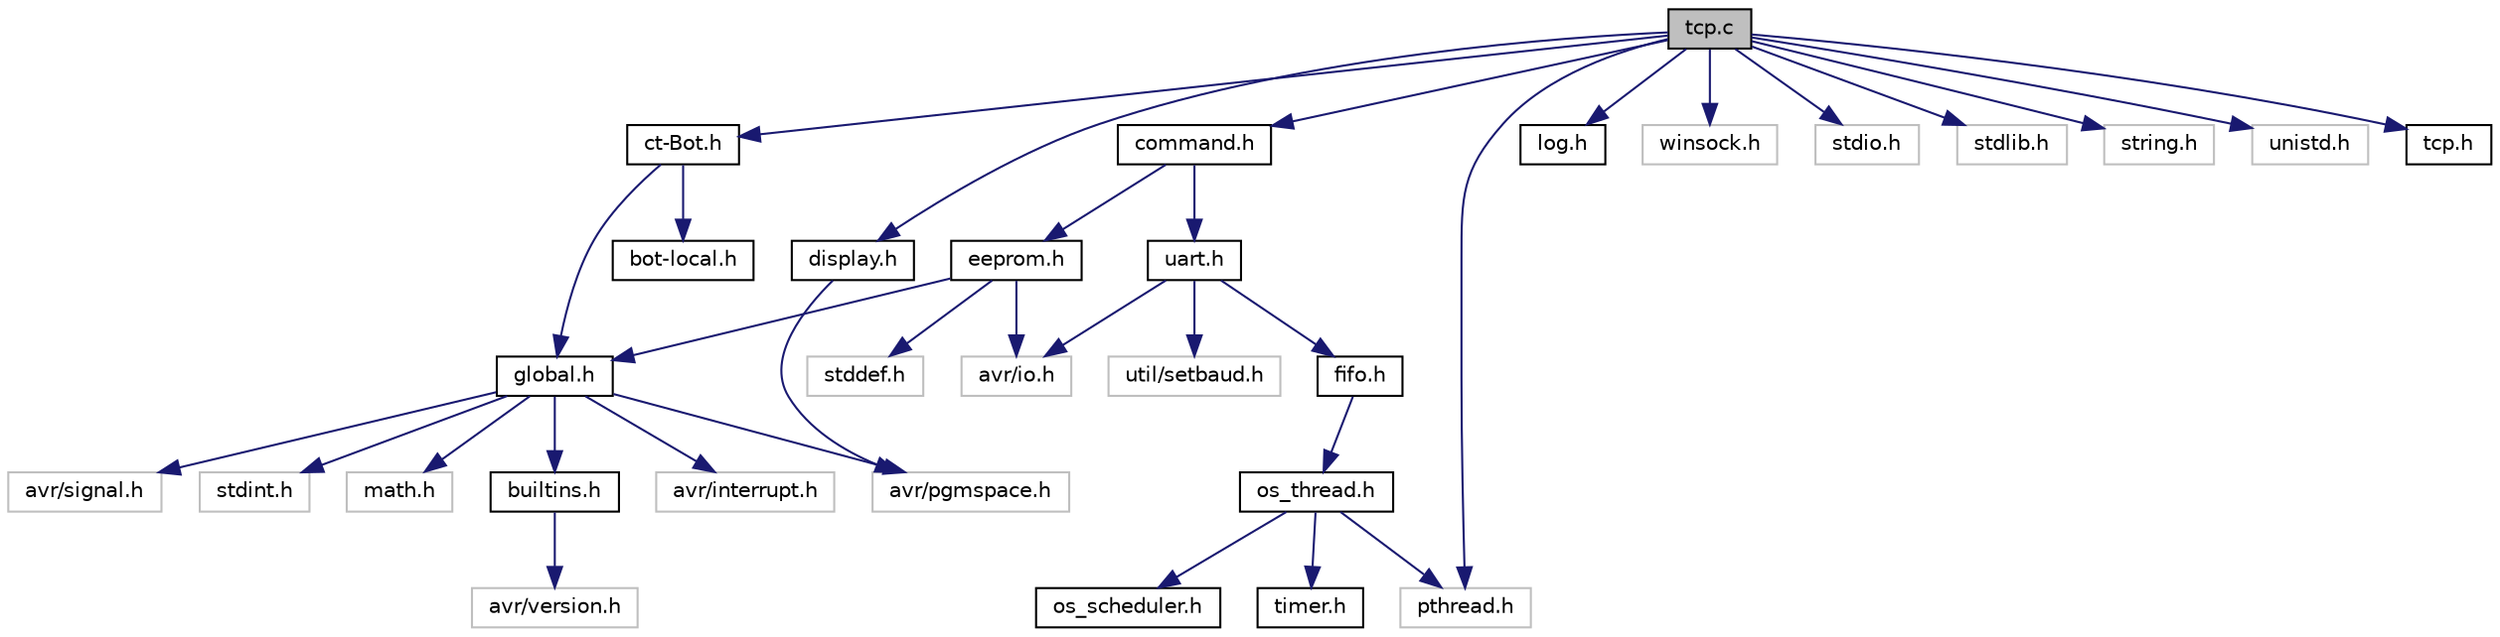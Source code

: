 digraph G
{
  edge [fontname="Helvetica",fontsize="10",labelfontname="Helvetica",labelfontsize="10"];
  node [fontname="Helvetica",fontsize="10",shape=record];
  Node1 [label="tcp.c",height=0.2,width=0.4,color="black", fillcolor="grey75", style="filled" fontcolor="black"];
  Node1 -> Node2 [color="midnightblue",fontsize="10",style="solid",fontname="Helvetica"];
  Node2 [label="ct-Bot.h",height=0.2,width=0.4,color="black", fillcolor="white", style="filled",URL="$ct-Bot_8h.html",tooltip="globale Schalter fuer die einzelnen Bot-Funktionalitaeten"];
  Node2 -> Node3 [color="midnightblue",fontsize="10",style="solid",fontname="Helvetica"];
  Node3 [label="global.h",height=0.2,width=0.4,color="black", fillcolor="white", style="filled",URL="$global_8h.html",tooltip="Allgemeine Definitionen und Datentypen."];
  Node3 -> Node4 [color="midnightblue",fontsize="10",style="solid",fontname="Helvetica"];
  Node4 [label="stdint.h",height=0.2,width=0.4,color="grey75", fillcolor="white", style="filled"];
  Node3 -> Node5 [color="midnightblue",fontsize="10",style="solid",fontname="Helvetica"];
  Node5 [label="math.h",height=0.2,width=0.4,color="grey75", fillcolor="white", style="filled"];
  Node3 -> Node6 [color="midnightblue",fontsize="10",style="solid",fontname="Helvetica"];
  Node6 [label="builtins.h",height=0.2,width=0.4,color="black", fillcolor="white", style="filled",URL="$builtins_8h.html",tooltip="Compiler-Builtins mit Fallback fuer aeltere avr-libc Versionen."];
  Node6 -> Node7 [color="midnightblue",fontsize="10",style="solid",fontname="Helvetica"];
  Node7 [label="avr/version.h",height=0.2,width=0.4,color="grey75", fillcolor="white", style="filled"];
  Node3 -> Node8 [color="midnightblue",fontsize="10",style="solid",fontname="Helvetica"];
  Node8 [label="avr/interrupt.h",height=0.2,width=0.4,color="grey75", fillcolor="white", style="filled"];
  Node3 -> Node9 [color="midnightblue",fontsize="10",style="solid",fontname="Helvetica"];
  Node9 [label="avr/signal.h",height=0.2,width=0.4,color="grey75", fillcolor="white", style="filled"];
  Node3 -> Node10 [color="midnightblue",fontsize="10",style="solid",fontname="Helvetica"];
  Node10 [label="avr/pgmspace.h",height=0.2,width=0.4,color="grey75", fillcolor="white", style="filled"];
  Node2 -> Node11 [color="midnightblue",fontsize="10",style="solid",fontname="Helvetica"];
  Node11 [label="bot-local.h",height=0.2,width=0.4,color="black", fillcolor="white", style="filled",URL="$bot-local_8h.html",tooltip="Konstanten, die den Bot an reale Umgebungen anpassen."];
  Node1 -> Node12 [color="midnightblue",fontsize="10",style="solid",fontname="Helvetica"];
  Node12 [label="log.h",height=0.2,width=0.4,color="black", fillcolor="white", style="filled",URL="$log_8h.html",tooltip="Routinen zum Loggen von Informationen."];
  Node1 -> Node13 [color="midnightblue",fontsize="10",style="solid",fontname="Helvetica"];
  Node13 [label="command.h",height=0.2,width=0.4,color="black", fillcolor="white", style="filled",URL="$command_8h.html",tooltip="Kommando-Management."];
  Node13 -> Node14 [color="midnightblue",fontsize="10",style="solid",fontname="Helvetica"];
  Node14 [label="eeprom.h",height=0.2,width=0.4,color="black", fillcolor="white", style="filled",URL="$eeprom_8h.html",tooltip="EEPROM-Zugriff."];
  Node14 -> Node15 [color="midnightblue",fontsize="10",style="solid",fontname="Helvetica"];
  Node15 [label="stddef.h",height=0.2,width=0.4,color="grey75", fillcolor="white", style="filled"];
  Node14 -> Node3 [color="midnightblue",fontsize="10",style="solid",fontname="Helvetica"];
  Node14 -> Node16 [color="midnightblue",fontsize="10",style="solid",fontname="Helvetica"];
  Node16 [label="avr/io.h",height=0.2,width=0.4,color="grey75", fillcolor="white", style="filled"];
  Node13 -> Node17 [color="midnightblue",fontsize="10",style="solid",fontname="Helvetica"];
  Node17 [label="uart.h",height=0.2,width=0.4,color="black", fillcolor="white", style="filled",URL="$uart_8h.html",tooltip="Routinen zur seriellen Kommunikation."];
  Node17 -> Node16 [color="midnightblue",fontsize="10",style="solid",fontname="Helvetica"];
  Node17 -> Node18 [color="midnightblue",fontsize="10",style="solid",fontname="Helvetica"];
  Node18 [label="fifo.h",height=0.2,width=0.4,color="black", fillcolor="white", style="filled",URL="$fifo_8h.html",tooltip="Implementierung einer FIFO."];
  Node18 -> Node19 [color="midnightblue",fontsize="10",style="solid",fontname="Helvetica"];
  Node19 [label="os_thread.h",height=0.2,width=0.4,color="black", fillcolor="white", style="filled",URL="$os__thread_8h.html",tooltip="Threadmanagement fuer BotOS."];
  Node19 -> Node20 [color="midnightblue",fontsize="10",style="solid",fontname="Helvetica"];
  Node20 [label="pthread.h",height=0.2,width=0.4,color="grey75", fillcolor="white", style="filled"];
  Node19 -> Node21 [color="midnightblue",fontsize="10",style="solid",fontname="Helvetica"];
  Node21 [label="timer.h",height=0.2,width=0.4,color="black", fillcolor="white", style="filled",URL="$timer_8h.html",tooltip="Timer und Zaehler."];
  Node19 -> Node22 [color="midnightblue",fontsize="10",style="solid",fontname="Helvetica"];
  Node22 [label="os_scheduler.h",height=0.2,width=0.4,color="black", fillcolor="white", style="filled",URL="$os__scheduler_8h.html",tooltip="Mini-Scheduler fuer BotOS."];
  Node17 -> Node23 [color="midnightblue",fontsize="10",style="solid",fontname="Helvetica"];
  Node23 [label="util/setbaud.h",height=0.2,width=0.4,color="grey75", fillcolor="white", style="filled"];
  Node1 -> Node20 [color="midnightblue",fontsize="10",style="solid",fontname="Helvetica"];
  Node1 -> Node24 [color="midnightblue",fontsize="10",style="solid",fontname="Helvetica"];
  Node24 [label="winsock.h",height=0.2,width=0.4,color="grey75", fillcolor="white", style="filled"];
  Node1 -> Node25 [color="midnightblue",fontsize="10",style="solid",fontname="Helvetica"];
  Node25 [label="stdio.h",height=0.2,width=0.4,color="grey75", fillcolor="white", style="filled"];
  Node1 -> Node26 [color="midnightblue",fontsize="10",style="solid",fontname="Helvetica"];
  Node26 [label="stdlib.h",height=0.2,width=0.4,color="grey75", fillcolor="white", style="filled"];
  Node1 -> Node27 [color="midnightblue",fontsize="10",style="solid",fontname="Helvetica"];
  Node27 [label="string.h",height=0.2,width=0.4,color="grey75", fillcolor="white", style="filled"];
  Node1 -> Node28 [color="midnightblue",fontsize="10",style="solid",fontname="Helvetica"];
  Node28 [label="unistd.h",height=0.2,width=0.4,color="grey75", fillcolor="white", style="filled"];
  Node1 -> Node29 [color="midnightblue",fontsize="10",style="solid",fontname="Helvetica"];
  Node29 [label="tcp.h",height=0.2,width=0.4,color="black", fillcolor="white", style="filled",URL="$tcp_8h.html",tooltip="TCP/IP-Kommunikation."];
  Node1 -> Node30 [color="midnightblue",fontsize="10",style="solid",fontname="Helvetica"];
  Node30 [label="display.h",height=0.2,width=0.4,color="black", fillcolor="white", style="filled",URL="$display_8h.html",tooltip="Routinen zur Displaysteuerung."];
  Node30 -> Node10 [color="midnightblue",fontsize="10",style="solid",fontname="Helvetica"];
}
